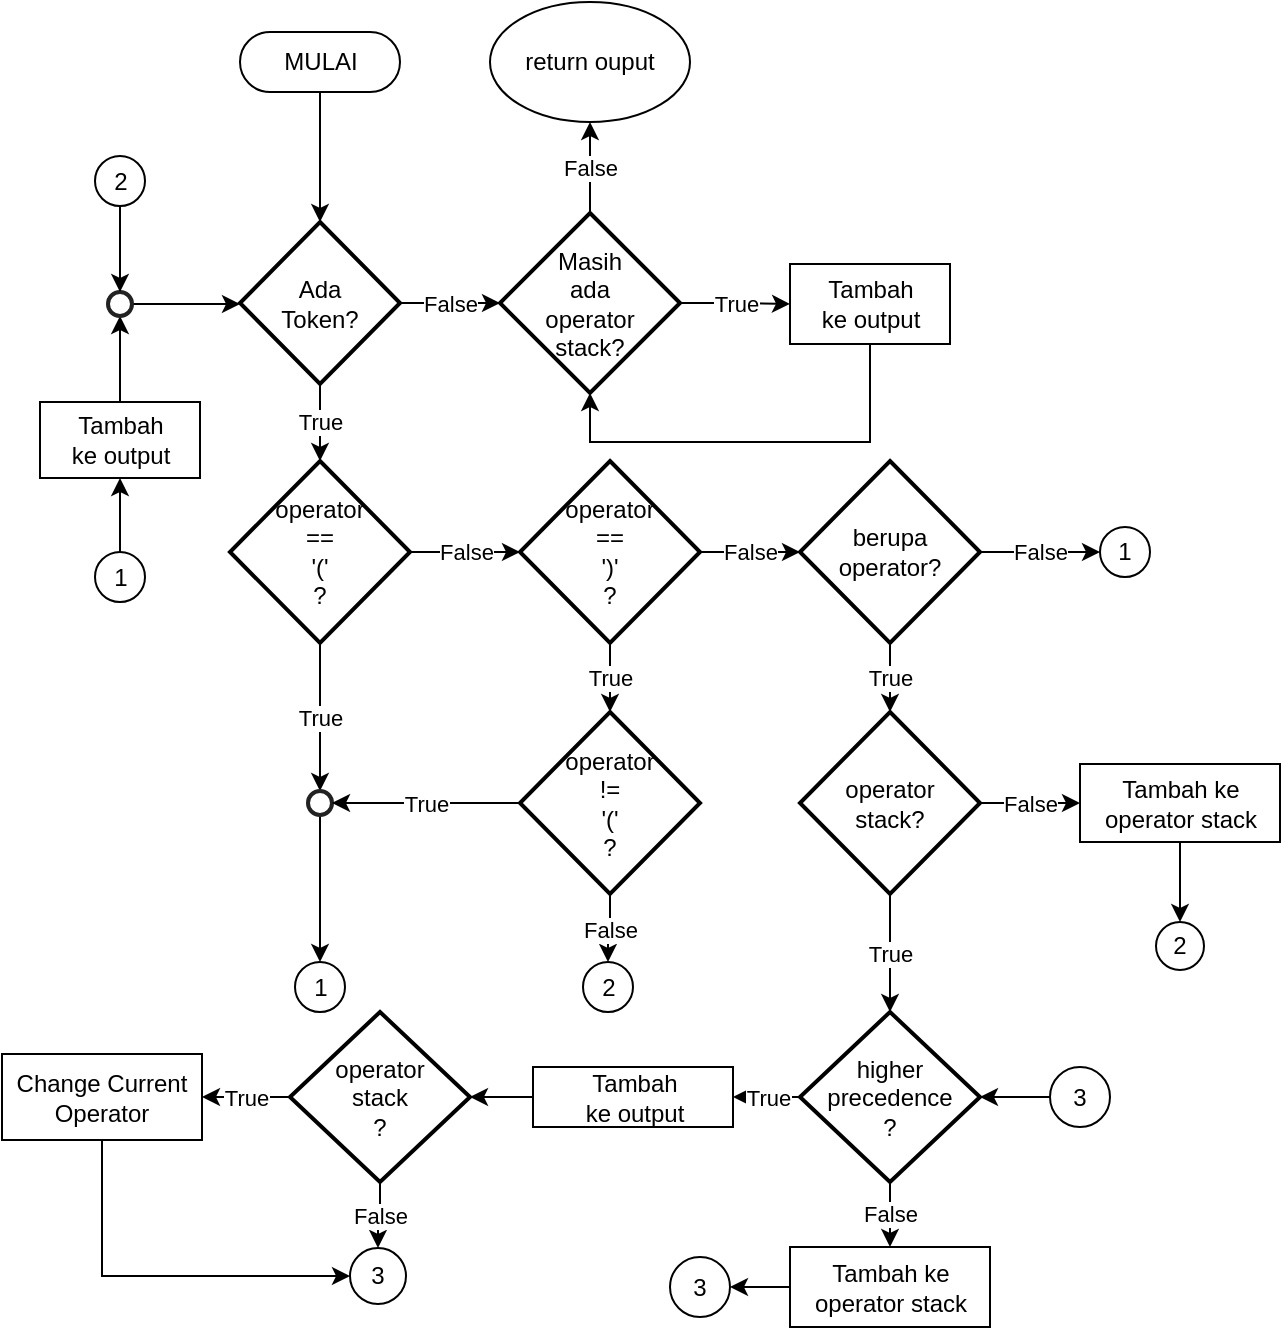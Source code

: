 <mxfile version="12.3.2" type="device" pages="1"><diagram id="5GMgLtVCVcQ8I-9JGGbz" name="Page-1"><mxGraphModel dx="962" dy="633" grid="1" gridSize="10" guides="1" tooltips="1" connect="1" arrows="1" fold="1" page="1" pageScale="1" pageWidth="850" pageHeight="1100" math="0" shadow="0"><root><mxCell id="0"/><mxCell id="1" parent="0"/><mxCell id="p58uhpqy6sqXop5txoMW-8" style="edgeStyle=orthogonalEdgeStyle;rounded=0;orthogonalLoop=1;jettySize=auto;html=1;" parent="1" source="p58uhpqy6sqXop5txoMW-1" target="p58uhpqy6sqXop5txoMW-4" edge="1"><mxGeometry relative="1" as="geometry"/></mxCell><mxCell id="p58uhpqy6sqXop5txoMW-1" value="MULAI" style="html=1;dashed=0;whitespace=wrap;shape=mxgraph.dfd.start" parent="1" vertex="1"><mxGeometry x="205" y="135" width="80" height="30" as="geometry"/></mxCell><mxCell id="MDD8sKewUv_YM_VjOiv2-9" value="False" style="edgeStyle=orthogonalEdgeStyle;rounded=0;orthogonalLoop=1;jettySize=auto;html=1;entryX=0;entryY=0.5;entryDx=0;entryDy=0;entryPerimeter=0;" parent="1" source="p58uhpqy6sqXop5txoMW-4" target="p58uhpqy6sqXop5txoMW-5" edge="1"><mxGeometry relative="1" as="geometry"/></mxCell><mxCell id="MDD8sKewUv_YM_VjOiv2-17" value="True" style="edgeStyle=orthogonalEdgeStyle;rounded=0;orthogonalLoop=1;jettySize=auto;html=1;" parent="1" source="p58uhpqy6sqXop5txoMW-4" target="p58uhpqy6sqXop5txoMW-18" edge="1"><mxGeometry relative="1" as="geometry"/></mxCell><mxCell id="p58uhpqy6sqXop5txoMW-4" value="Ada&lt;br&gt;Token?" style="strokeWidth=2;html=1;shape=mxgraph.flowchart.decision;whiteSpace=wrap;" parent="1" vertex="1"><mxGeometry x="205" y="230" width="80" height="81" as="geometry"/></mxCell><mxCell id="p58uhpqy6sqXop5txoMW-21" value="False" style="edgeStyle=orthogonalEdgeStyle;rounded=0;orthogonalLoop=1;jettySize=auto;html=1;" parent="1" source="p58uhpqy6sqXop5txoMW-18" target="p58uhpqy6sqXop5txoMW-20" edge="1"><mxGeometry relative="1" as="geometry"/></mxCell><mxCell id="p58uhpqy6sqXop5txoMW-59" value="True" style="edgeStyle=orthogonalEdgeStyle;rounded=0;orthogonalLoop=1;jettySize=auto;html=1;entryX=0.5;entryY=0;entryDx=0;entryDy=0;entryPerimeter=0;" parent="1" source="p58uhpqy6sqXop5txoMW-18" target="MDD8sKewUv_YM_VjOiv2-18" edge="1"><mxGeometry relative="1" as="geometry"><mxPoint x="245" y="510" as="targetPoint"/></mxGeometry></mxCell><mxCell id="p58uhpqy6sqXop5txoMW-18" value="operator&lt;br&gt;==&lt;br&gt;'('&lt;br&gt;?" style="strokeWidth=2;html=1;shape=mxgraph.flowchart.decision;whiteSpace=wrap;" parent="1" vertex="1"><mxGeometry x="200" y="349.5" width="90" height="91" as="geometry"/></mxCell><mxCell id="p58uhpqy6sqXop5txoMW-23" value="False" style="edgeStyle=orthogonalEdgeStyle;rounded=0;orthogonalLoop=1;jettySize=auto;html=1;" parent="1" source="p58uhpqy6sqXop5txoMW-20" target="p58uhpqy6sqXop5txoMW-22" edge="1"><mxGeometry relative="1" as="geometry"/></mxCell><mxCell id="p58uhpqy6sqXop5txoMW-25" value="True" style="edgeStyle=orthogonalEdgeStyle;rounded=0;orthogonalLoop=1;jettySize=auto;html=1;" parent="1" source="p58uhpqy6sqXop5txoMW-20" target="p58uhpqy6sqXop5txoMW-24" edge="1"><mxGeometry relative="1" as="geometry"/></mxCell><mxCell id="p58uhpqy6sqXop5txoMW-20" value="operator&lt;br&gt;==&lt;br&gt;')'&lt;br&gt;?" style="strokeWidth=2;html=1;shape=mxgraph.flowchart.decision;whiteSpace=wrap;" parent="1" vertex="1"><mxGeometry x="345" y="349.5" width="90" height="91" as="geometry"/></mxCell><mxCell id="p58uhpqy6sqXop5txoMW-70" value="False" style="edgeStyle=orthogonalEdgeStyle;rounded=0;orthogonalLoop=1;jettySize=auto;html=1;" parent="1" source="p58uhpqy6sqXop5txoMW-24" target="p58uhpqy6sqXop5txoMW-66" edge="1"><mxGeometry relative="1" as="geometry"><mxPoint x="390" y="650.5" as="targetPoint"/></mxGeometry></mxCell><mxCell id="p58uhpqy6sqXop5txoMW-24" value="operator&lt;br&gt;!=&lt;br&gt;'('&lt;br&gt;?" style="strokeWidth=2;html=1;shape=mxgraph.flowchart.decision;whiteSpace=wrap;" parent="1" vertex="1"><mxGeometry x="345" y="475" width="90" height="91" as="geometry"/></mxCell><mxCell id="p58uhpqy6sqXop5txoMW-27" value="True" style="edgeStyle=orthogonalEdgeStyle;rounded=0;orthogonalLoop=1;jettySize=auto;html=1;" parent="1" source="p58uhpqy6sqXop5txoMW-22" target="p58uhpqy6sqXop5txoMW-26" edge="1"><mxGeometry relative="1" as="geometry"/></mxCell><mxCell id="p58uhpqy6sqXop5txoMW-53" value="False" style="edgeStyle=orthogonalEdgeStyle;rounded=0;orthogonalLoop=1;jettySize=auto;html=1;entryX=0;entryY=0.5;entryDx=0;entryDy=0;" parent="1" source="p58uhpqy6sqXop5txoMW-22" target="MDD8sKewUv_YM_VjOiv2-23" edge="1"><mxGeometry relative="1" as="geometry"><mxPoint x="631.004" y="391.276" as="targetPoint"/></mxGeometry></mxCell><mxCell id="p58uhpqy6sqXop5txoMW-22" value="berupa&lt;br&gt;operator?" style="strokeWidth=2;html=1;shape=mxgraph.flowchart.decision;whiteSpace=wrap;" parent="1" vertex="1"><mxGeometry x="485" y="349.5" width="90" height="91" as="geometry"/></mxCell><mxCell id="p58uhpqy6sqXop5txoMW-29" value="True" style="edgeStyle=orthogonalEdgeStyle;rounded=0;orthogonalLoop=1;jettySize=auto;html=1;" parent="1" source="p58uhpqy6sqXop5txoMW-26" target="p58uhpqy6sqXop5txoMW-28" edge="1"><mxGeometry relative="1" as="geometry"/></mxCell><mxCell id="p58uhpqy6sqXop5txoMW-73" value="False" style="edgeStyle=orthogonalEdgeStyle;rounded=0;orthogonalLoop=1;jettySize=auto;html=1;" parent="1" source="p58uhpqy6sqXop5txoMW-26" target="p58uhpqy6sqXop5txoMW-71" edge="1"><mxGeometry relative="1" as="geometry"/></mxCell><mxCell id="p58uhpqy6sqXop5txoMW-26" value="operator&lt;br&gt;stack?" style="strokeWidth=2;html=1;shape=mxgraph.flowchart.decision;whiteSpace=wrap;" parent="1" vertex="1"><mxGeometry x="485" y="475" width="90" height="91" as="geometry"/></mxCell><mxCell id="p58uhpqy6sqXop5txoMW-89" value="True" style="edgeStyle=orthogonalEdgeStyle;rounded=0;orthogonalLoop=1;jettySize=auto;html=1;" parent="1" source="p58uhpqy6sqXop5txoMW-28" target="p58uhpqy6sqXop5txoMW-88" edge="1"><mxGeometry relative="1" as="geometry"/></mxCell><mxCell id="MDD8sKewUv_YM_VjOiv2-13" value="False" style="edgeStyle=orthogonalEdgeStyle;rounded=0;orthogonalLoop=1;jettySize=auto;html=1;" parent="1" source="p58uhpqy6sqXop5txoMW-28" target="p58uhpqy6sqXop5txoMW-79" edge="1"><mxGeometry relative="1" as="geometry"/></mxCell><mxCell id="p58uhpqy6sqXop5txoMW-28" value="higher precedence&lt;br&gt;?" style="strokeWidth=2;html=1;shape=mxgraph.flowchart.decision;whiteSpace=wrap;" parent="1" vertex="1"><mxGeometry x="485" y="625" width="90" height="85" as="geometry"/></mxCell><mxCell id="p58uhpqy6sqXop5txoMW-36" value="False" style="edgeStyle=orthogonalEdgeStyle;rounded=0;orthogonalLoop=1;jettySize=auto;html=1;" parent="1" source="p58uhpqy6sqXop5txoMW-5" target="p58uhpqy6sqXop5txoMW-35" edge="1"><mxGeometry relative="1" as="geometry"/></mxCell><mxCell id="MDD8sKewUv_YM_VjOiv2-10" value="True" style="edgeStyle=orthogonalEdgeStyle;rounded=0;orthogonalLoop=1;jettySize=auto;html=1;exitX=1;exitY=0.5;exitDx=0;exitDy=0;exitPerimeter=0;entryX=0;entryY=0.5;entryDx=0;entryDy=0;" parent="1" source="p58uhpqy6sqXop5txoMW-5" target="p58uhpqy6sqXop5txoMW-13" edge="1"><mxGeometry relative="1" as="geometry"/></mxCell><mxCell id="p58uhpqy6sqXop5txoMW-5" value="Masih&lt;br&gt;ada&lt;br&gt;operator&lt;br&gt;stack?" style="strokeWidth=2;html=1;shape=mxgraph.flowchart.decision;whiteSpace=wrap;" parent="1" vertex="1"><mxGeometry x="335" y="225.5" width="90" height="90" as="geometry"/></mxCell><mxCell id="p58uhpqy6sqXop5txoMW-34" style="edgeStyle=orthogonalEdgeStyle;rounded=0;orthogonalLoop=1;jettySize=auto;html=1;entryX=0.5;entryY=1;entryDx=0;entryDy=0;entryPerimeter=0;exitX=0.5;exitY=1;exitDx=0;exitDy=0;" parent="1" source="p58uhpqy6sqXop5txoMW-13" target="p58uhpqy6sqXop5txoMW-5" edge="1"><mxGeometry relative="1" as="geometry"><Array as="points"><mxPoint x="520" y="340"/><mxPoint x="380" y="340"/></Array></mxGeometry></mxCell><mxCell id="p58uhpqy6sqXop5txoMW-13" value="Tambah&lt;br&gt;ke output" style="html=1;dashed=0;whitespace=wrap;" parent="1" vertex="1"><mxGeometry x="480" y="251" width="80" height="40" as="geometry"/></mxCell><mxCell id="p58uhpqy6sqXop5txoMW-35" value="return ouput" style="ellipse;whiteSpace=wrap;html=1;" parent="1" vertex="1"><mxGeometry x="330" y="120" width="100" height="60" as="geometry"/></mxCell><mxCell id="p58uhpqy6sqXop5txoMW-52" value="" style="edgeStyle=orthogonalEdgeStyle;rounded=0;orthogonalLoop=1;jettySize=auto;html=1;entryX=0.5;entryY=1;entryDx=0;entryDy=0;exitX=0.5;exitY=0;exitDx=0;exitDy=0;" parent="1" source="MDD8sKewUv_YM_VjOiv2-24" target="p58uhpqy6sqXop5txoMW-50" edge="1"><mxGeometry relative="1" as="geometry"><mxPoint x="143" y="405" as="targetPoint"/><mxPoint x="145" y="400.5" as="sourcePoint"/></mxGeometry></mxCell><mxCell id="p58uhpqy6sqXop5txoMW-54" value="" style="edgeStyle=orthogonalEdgeStyle;rounded=0;orthogonalLoop=1;jettySize=auto;html=1;entryX=0.5;entryY=1;entryDx=0;entryDy=0;entryPerimeter=0;exitX=0.5;exitY=0;exitDx=0;exitDy=0;" parent="1" source="p58uhpqy6sqXop5txoMW-50" target="MDD8sKewUv_YM_VjOiv2-1" edge="1"><mxGeometry relative="1" as="geometry"><Array as="points"><mxPoint x="143" y="345"/><mxPoint x="145" y="345"/></Array></mxGeometry></mxCell><mxCell id="p58uhpqy6sqXop5txoMW-50" value="Tambah&lt;br&gt;ke output" style="html=1;dashed=0;whitespace=wrap;" parent="1" vertex="1"><mxGeometry x="105" y="320" width="80" height="38" as="geometry"/></mxCell><mxCell id="p58uhpqy6sqXop5txoMW-55" value="1" style="ellipse;whiteSpace=wrap;html=1;aspect=fixed;" parent="1" vertex="1"><mxGeometry x="232.5" y="600" width="25" height="25" as="geometry"/></mxCell><mxCell id="p58uhpqy6sqXop5txoMW-66" value="2" style="ellipse;whiteSpace=wrap;html=1;aspect=fixed;" parent="1" vertex="1"><mxGeometry x="376.5" y="600" width="25" height="25" as="geometry"/></mxCell><mxCell id="p58uhpqy6sqXop5txoMW-68" value="" style="edgeStyle=orthogonalEdgeStyle;rounded=0;orthogonalLoop=1;jettySize=auto;html=1;exitX=1;exitY=0.5;exitDx=0;exitDy=0;exitPerimeter=0;" parent="1" source="MDD8sKewUv_YM_VjOiv2-1" target="p58uhpqy6sqXop5txoMW-4" edge="1"><mxGeometry relative="1" as="geometry"><Array as="points"><mxPoint x="154" y="271"/><mxPoint x="154" y="271"/></Array></mxGeometry></mxCell><mxCell id="p58uhpqy6sqXop5txoMW-67" value="2" style="ellipse;whiteSpace=wrap;html=1;aspect=fixed;" parent="1" vertex="1"><mxGeometry x="132.5" y="197" width="25" height="25" as="geometry"/></mxCell><mxCell id="p58uhpqy6sqXop5txoMW-78" value="" style="edgeStyle=orthogonalEdgeStyle;rounded=0;orthogonalLoop=1;jettySize=auto;html=1;" parent="1" source="p58uhpqy6sqXop5txoMW-71" target="p58uhpqy6sqXop5txoMW-72" edge="1"><mxGeometry relative="1" as="geometry"><mxPoint x="685" y="625.5" as="targetPoint"/></mxGeometry></mxCell><mxCell id="p58uhpqy6sqXop5txoMW-71" value="Tambah ke&lt;br&gt;operator stack" style="html=1;dashed=0;whitespace=wrap;" parent="1" vertex="1"><mxGeometry x="625" y="501" width="100" height="39" as="geometry"/></mxCell><mxCell id="p58uhpqy6sqXop5txoMW-72" value="2" style="ellipse;whiteSpace=wrap;html=1;aspect=fixed;" parent="1" vertex="1"><mxGeometry x="663" y="580" width="24" height="24" as="geometry"/></mxCell><mxCell id="p58uhpqy6sqXop5txoMW-94" value="" style="edgeStyle=orthogonalEdgeStyle;rounded=0;orthogonalLoop=1;jettySize=auto;html=1;" parent="1" source="p58uhpqy6sqXop5txoMW-79" target="p58uhpqy6sqXop5txoMW-93" edge="1"><mxGeometry relative="1" as="geometry"/></mxCell><mxCell id="p58uhpqy6sqXop5txoMW-79" value="Tambah ke&lt;br&gt;operator stack" style="html=1;dashed=0;whitespace=wrap;" parent="1" vertex="1"><mxGeometry x="480" y="742.5" width="100" height="40" as="geometry"/></mxCell><mxCell id="p58uhpqy6sqXop5txoMW-97" value="" style="edgeStyle=orthogonalEdgeStyle;rounded=0;orthogonalLoop=1;jettySize=auto;html=1;" parent="1" source="p58uhpqy6sqXop5txoMW-88" target="p58uhpqy6sqXop5txoMW-96" edge="1"><mxGeometry relative="1" as="geometry"/></mxCell><mxCell id="p58uhpqy6sqXop5txoMW-88" value="Tambah&lt;br&gt;ke output" style="html=1;dashed=0;whitespace=wrap;" parent="1" vertex="1"><mxGeometry x="351.5" y="652.5" width="100" height="30" as="geometry"/></mxCell><mxCell id="p58uhpqy6sqXop5txoMW-95" value="" style="edgeStyle=orthogonalEdgeStyle;rounded=0;orthogonalLoop=1;jettySize=auto;html=1;" parent="1" source="p58uhpqy6sqXop5txoMW-90" target="p58uhpqy6sqXop5txoMW-28" edge="1"><mxGeometry relative="1" as="geometry"/></mxCell><mxCell id="p58uhpqy6sqXop5txoMW-90" value="3" style="ellipse;whiteSpace=wrap;html=1;aspect=fixed;" parent="1" vertex="1"><mxGeometry x="610" y="652.5" width="30" height="30" as="geometry"/></mxCell><mxCell id="p58uhpqy6sqXop5txoMW-91" value="3" style="ellipse;whiteSpace=wrap;html=1;aspect=fixed;" parent="1" vertex="1"><mxGeometry x="260" y="743" width="28" height="28" as="geometry"/></mxCell><mxCell id="p58uhpqy6sqXop5txoMW-93" value="3" style="ellipse;whiteSpace=wrap;html=1;aspect=fixed;" parent="1" vertex="1"><mxGeometry x="420" y="747.5" width="30" height="30" as="geometry"/></mxCell><mxCell id="p58uhpqy6sqXop5txoMW-99" value="True" style="edgeStyle=orthogonalEdgeStyle;rounded=0;orthogonalLoop=1;jettySize=auto;html=1;" parent="1" source="p58uhpqy6sqXop5txoMW-96" target="p58uhpqy6sqXop5txoMW-98" edge="1"><mxGeometry relative="1" as="geometry"/></mxCell><mxCell id="p58uhpqy6sqXop5txoMW-100" value="False" style="edgeStyle=orthogonalEdgeStyle;rounded=0;orthogonalLoop=1;jettySize=auto;html=1;" parent="1" source="p58uhpqy6sqXop5txoMW-96" target="p58uhpqy6sqXop5txoMW-91" edge="1"><mxGeometry relative="1" as="geometry"/></mxCell><mxCell id="p58uhpqy6sqXop5txoMW-96" value="operator&lt;br&gt;stack&lt;br&gt;?" style="strokeWidth=2;html=1;shape=mxgraph.flowchart.decision;whiteSpace=wrap;" parent="1" vertex="1"><mxGeometry x="230" y="625" width="90" height="85" as="geometry"/></mxCell><mxCell id="vYvAR-VzaUls05Y0aslN-1" style="edgeStyle=orthogonalEdgeStyle;rounded=0;orthogonalLoop=1;jettySize=auto;html=1;entryX=0;entryY=0.5;entryDx=0;entryDy=0;exitX=0.5;exitY=1;exitDx=0;exitDy=0;" parent="1" source="p58uhpqy6sqXop5txoMW-98" target="p58uhpqy6sqXop5txoMW-91" edge="1"><mxGeometry relative="1" as="geometry"/></mxCell><mxCell id="p58uhpqy6sqXop5txoMW-98" value="Change Current Operator" style="rounded=0;whiteSpace=wrap;html=1;" parent="1" vertex="1"><mxGeometry x="86" y="646" width="100" height="43" as="geometry"/></mxCell><mxCell id="MDD8sKewUv_YM_VjOiv2-1" value="" style="html=1;verticalLabelPosition=bottom;labelBackgroundColor=#ffffff;verticalAlign=top;shadow=0;dashed=0;strokeWidth=2;shape=mxgraph.ios7.misc.circle;strokeColor=#222222;fillColor=none;" parent="1" vertex="1"><mxGeometry x="139" y="265" width="12" height="12" as="geometry"/></mxCell><mxCell id="MDD8sKewUv_YM_VjOiv2-2" value="" style="edgeStyle=orthogonalEdgeStyle;rounded=0;orthogonalLoop=1;jettySize=auto;html=1;exitX=0.5;exitY=1;exitDx=0;exitDy=0;" parent="1" source="p58uhpqy6sqXop5txoMW-67" target="MDD8sKewUv_YM_VjOiv2-1" edge="1"><mxGeometry relative="1" as="geometry"><Array as="points"><mxPoint x="145" y="240"/><mxPoint x="145" y="240"/></Array><mxPoint x="145.167" y="206.167" as="sourcePoint"/><mxPoint x="253.0" y="271.167" as="targetPoint"/></mxGeometry></mxCell><mxCell id="MDD8sKewUv_YM_VjOiv2-22" style="edgeStyle=orthogonalEdgeStyle;rounded=0;orthogonalLoop=1;jettySize=auto;html=1;entryX=0.5;entryY=0;entryDx=0;entryDy=0;" parent="1" source="MDD8sKewUv_YM_VjOiv2-18" target="p58uhpqy6sqXop5txoMW-55" edge="1"><mxGeometry relative="1" as="geometry"/></mxCell><mxCell id="MDD8sKewUv_YM_VjOiv2-18" value="" style="html=1;verticalLabelPosition=bottom;labelBackgroundColor=#ffffff;verticalAlign=top;shadow=0;dashed=0;strokeWidth=2;shape=mxgraph.ios7.misc.circle;strokeColor=#222222;fillColor=none;" parent="1" vertex="1"><mxGeometry x="239" y="514.5" width="12" height="12" as="geometry"/></mxCell><mxCell id="MDD8sKewUv_YM_VjOiv2-19" value="True" style="edgeStyle=orthogonalEdgeStyle;rounded=0;orthogonalLoop=1;jettySize=auto;html=1;" parent="1" source="p58uhpqy6sqXop5txoMW-24" target="MDD8sKewUv_YM_VjOiv2-18" edge="1"><mxGeometry relative="1" as="geometry"><mxPoint x="230" y="605" as="targetPoint"/><mxPoint x="345" y="520.241" as="sourcePoint"/></mxGeometry></mxCell><mxCell id="MDD8sKewUv_YM_VjOiv2-23" value="1" style="ellipse;whiteSpace=wrap;html=1;aspect=fixed;" parent="1" vertex="1"><mxGeometry x="635" y="382.5" width="25" height="25" as="geometry"/></mxCell><mxCell id="MDD8sKewUv_YM_VjOiv2-24" value="1" style="ellipse;whiteSpace=wrap;html=1;aspect=fixed;" parent="1" vertex="1"><mxGeometry x="132.5" y="395" width="25" height="25" as="geometry"/></mxCell></root></mxGraphModel></diagram></mxfile>